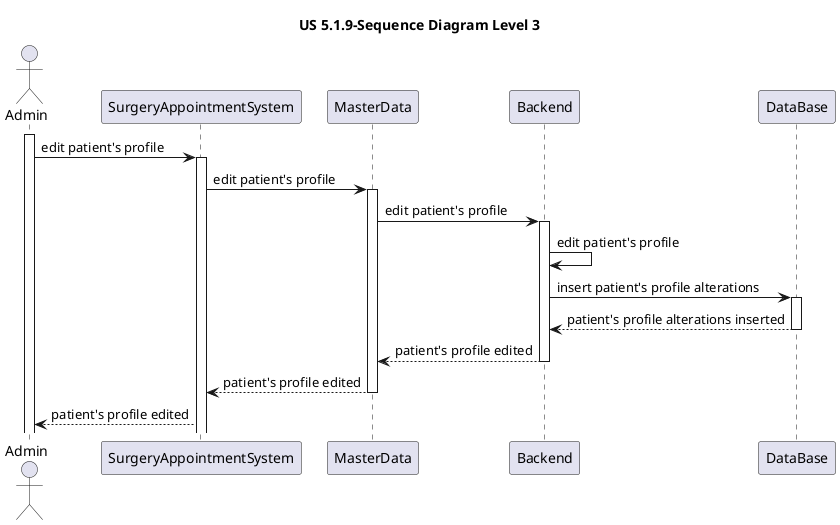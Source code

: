 @startuml

title US 5.1.9-Sequence Diagram Level 3

actor Admin
participant SurgeryAppointmentSystem
participant MasterData
participant Backend
participant DataBase

activate Admin

Admin -> SurgeryAppointmentSystem: edit patient's profile

activate SurgeryAppointmentSystem

SurgeryAppointmentSystem -> MasterData: edit patient's profile

activate MasterData

MasterData -> Backend: edit patient's profile
activate Backend

Backend -> Backend: edit patient's profile

Backend -> DataBase: insert patient's profile alterations
activate DataBase

DataBase --> Backend: patient's profile alterations inserted
deactivate DataBase

Backend --> MasterData: patient's profile edited

deactivate Backend

MasterData --> SurgeryAppointmentSystem: patient's profile edited

deactivate MasterData

SurgeryAppointmentSystem --> Admin: patient's profile edited

@enduml